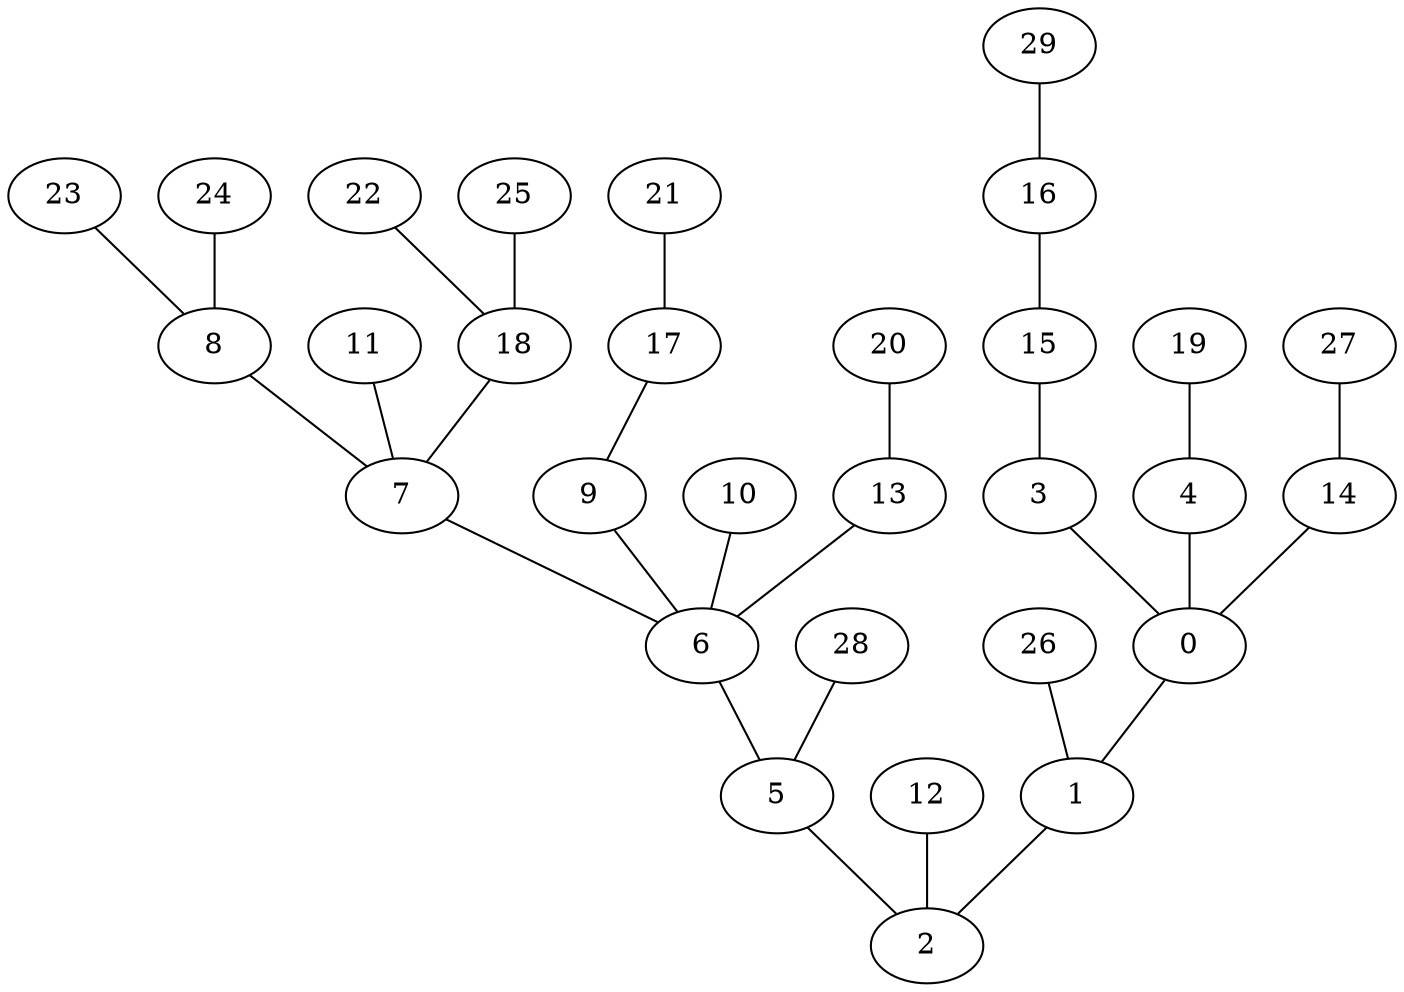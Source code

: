 graph G {
  0;
  1;
  2;
  3;
  4;
  5;
  6;
  7;
  8;
  9;
  10;
  11;
  12;
  13;
  14;
  15;
  16;
  17;
  18;
  19;
  20;
  21;
  22;
  23;
  24;
  25;
  26;
  27;
  28;
  29;
   0 -- 1;
   1 -- 2;
   3 -- 0;
   4 -- 0;
   5 -- 2;
   6 -- 5;
   7 -- 6;
   8 -- 7;
   9 -- 6;
   10 -- 6;
   11 -- 7;
   12 -- 2;
   13 -- 6;
   14 -- 0;
   15 -- 3;
   16 -- 15;
   17 -- 9;
   18 -- 7;
   19 -- 4;
   20 -- 13;
   21 -- 17;
   22 -- 18;
   23 -- 8;
   24 -- 8;
   25 -- 18;
   26 -- 1;
   27 -- 14;
   28 -- 5;
   29 -- 16;
}
